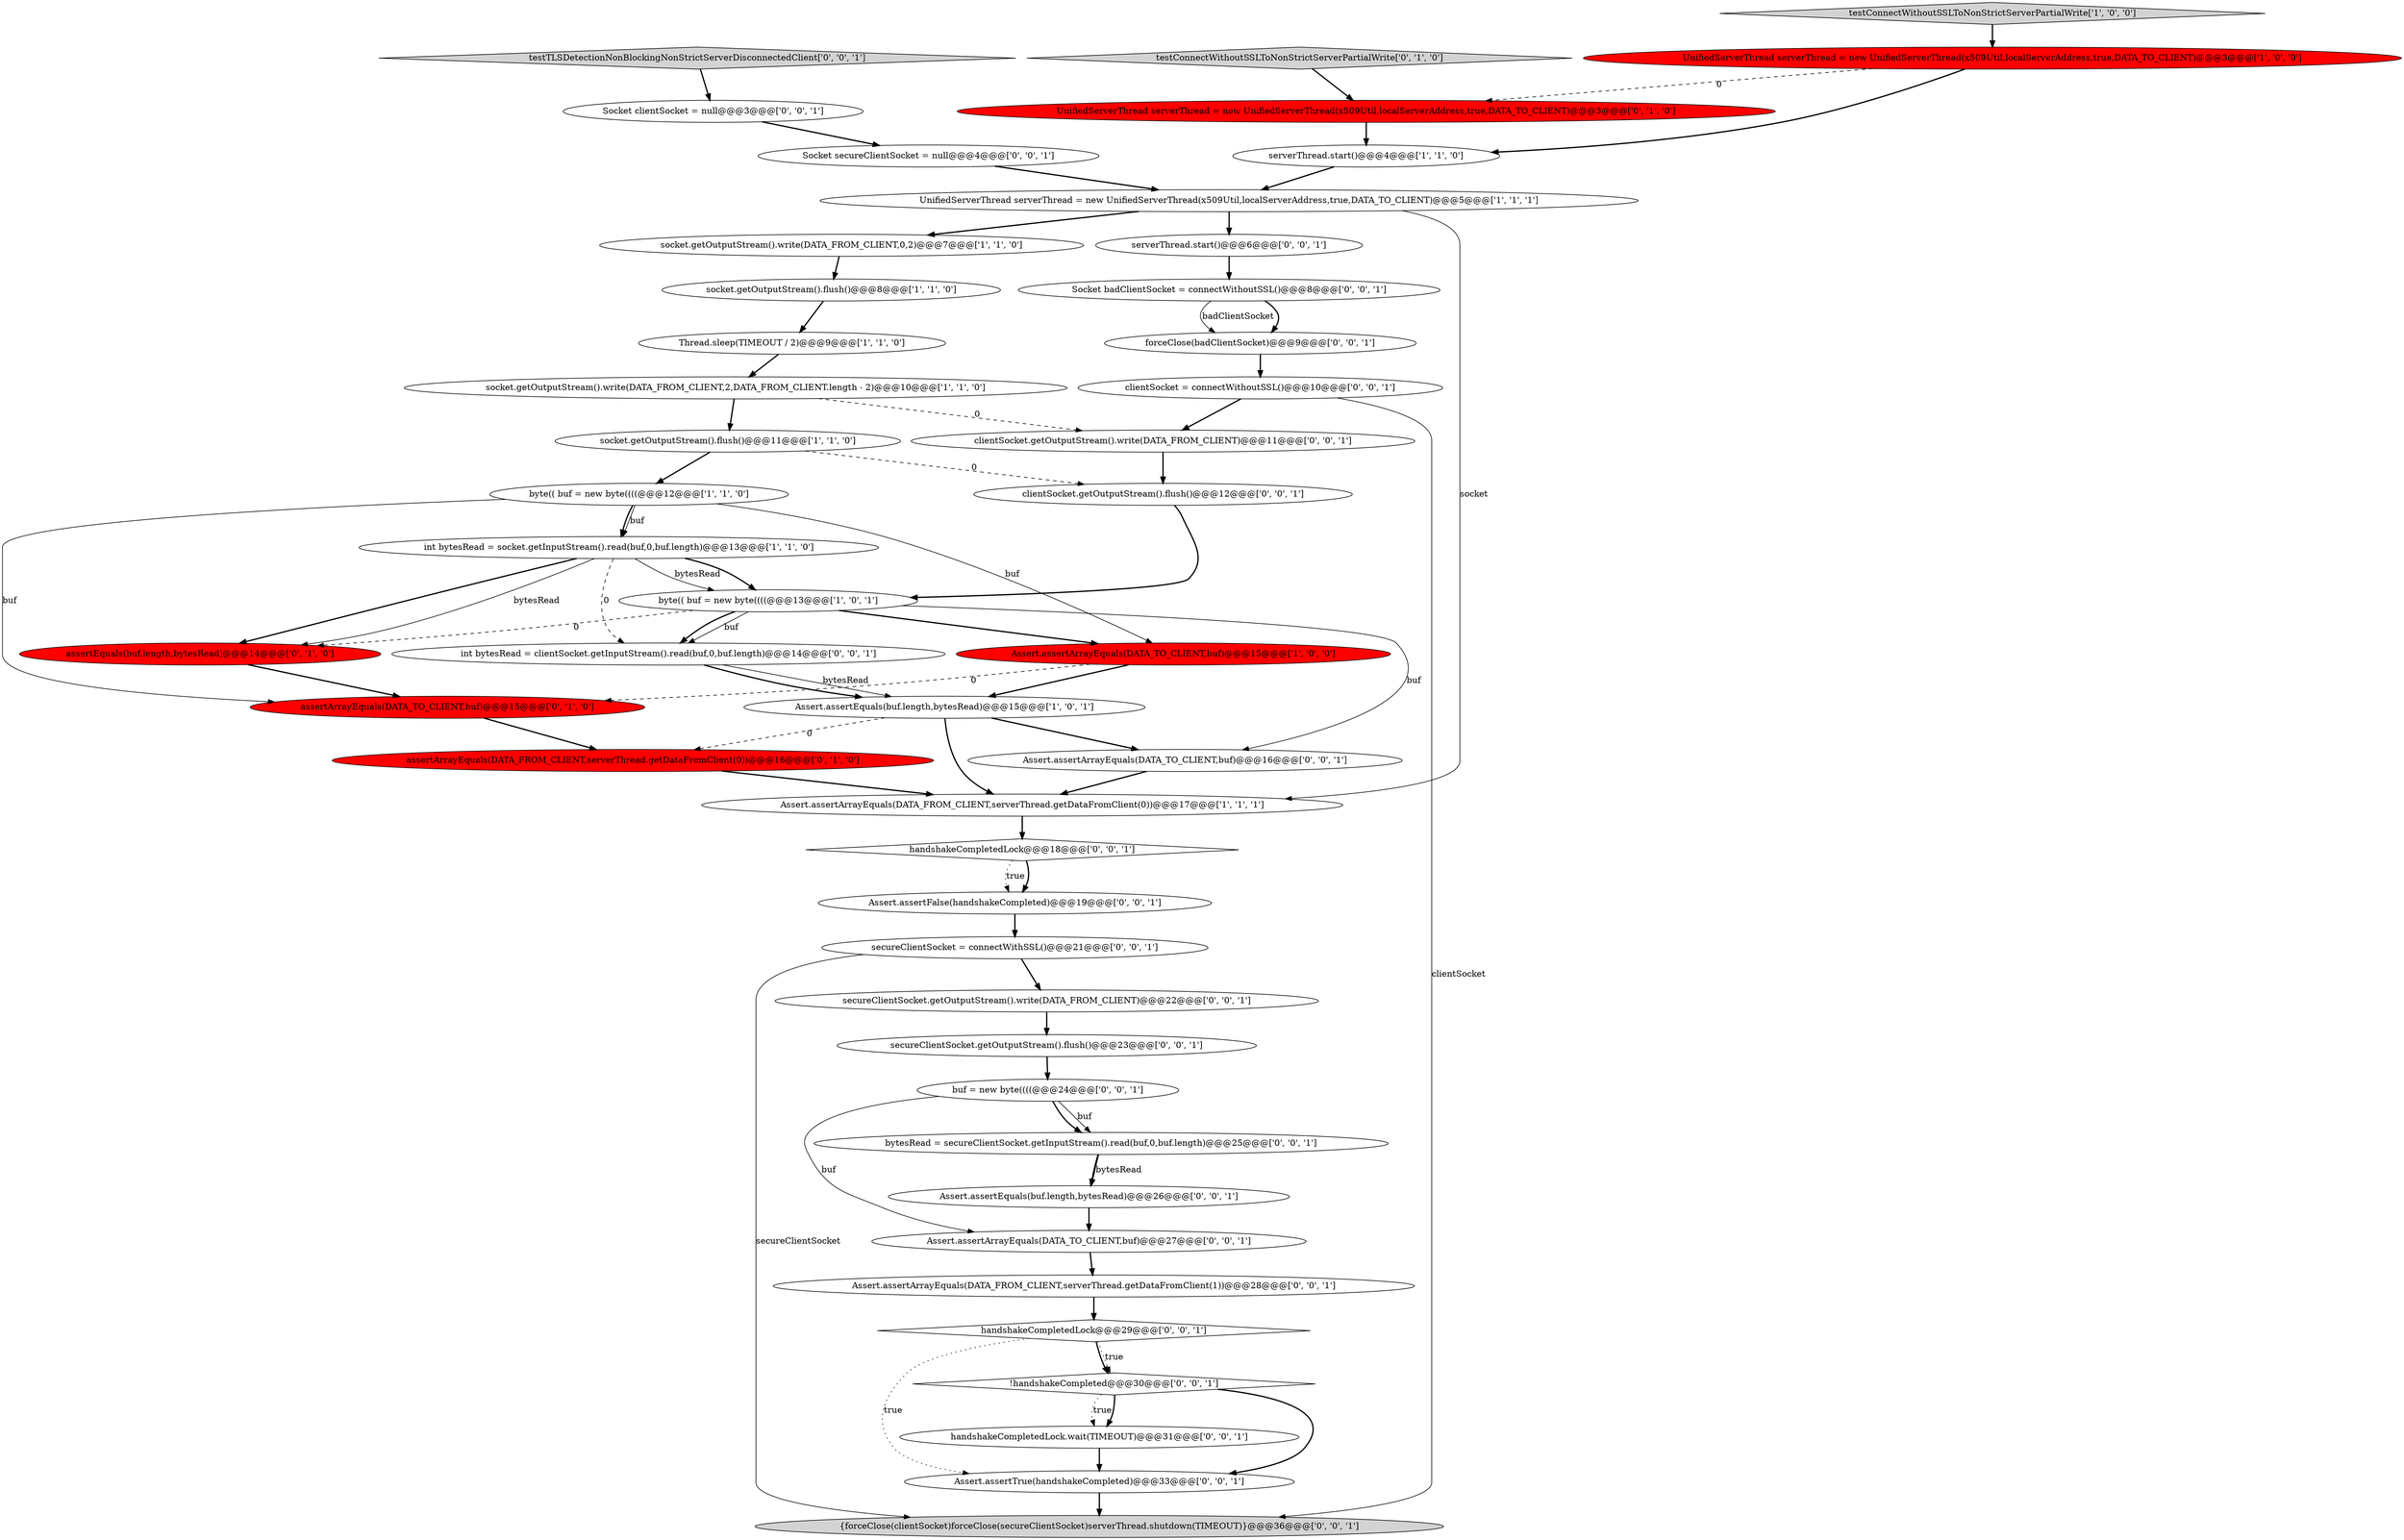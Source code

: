 digraph {
29 [style = filled, label = "handshakeCompletedLock.wait(TIMEOUT)@@@31@@@['0', '0', '1']", fillcolor = white, shape = ellipse image = "AAA0AAABBB3BBB"];
38 [style = filled, label = "Socket secureClientSocket = null@@@4@@@['0', '0', '1']", fillcolor = white, shape = ellipse image = "AAA0AAABBB3BBB"];
31 [style = filled, label = "secureClientSocket.getOutputStream().write(DATA_FROM_CLIENT)@@@22@@@['0', '0', '1']", fillcolor = white, shape = ellipse image = "AAA0AAABBB3BBB"];
2 [style = filled, label = "socket.getOutputStream().write(DATA_FROM_CLIENT,0,2)@@@7@@@['1', '1', '0']", fillcolor = white, shape = ellipse image = "AAA0AAABBB1BBB"];
43 [style = filled, label = "int bytesRead = clientSocket.getInputStream().read(buf,0,buf.length)@@@14@@@['0', '0', '1']", fillcolor = white, shape = ellipse image = "AAA0AAABBB3BBB"];
16 [style = filled, label = "testConnectWithoutSSLToNonStrictServerPartialWrite['0', '1', '0']", fillcolor = lightgray, shape = diamond image = "AAA0AAABBB2BBB"];
22 [style = filled, label = "!handshakeCompleted@@@30@@@['0', '0', '1']", fillcolor = white, shape = diamond image = "AAA0AAABBB3BBB"];
8 [style = filled, label = "testConnectWithoutSSLToNonStrictServerPartialWrite['1', '0', '0']", fillcolor = lightgray, shape = diamond image = "AAA0AAABBB1BBB"];
6 [style = filled, label = "UnifiedServerThread serverThread = new UnifiedServerThread(x509Util,localServerAddress,true,DATA_TO_CLIENT)@@@5@@@['1', '1', '1']", fillcolor = white, shape = ellipse image = "AAA0AAABBB1BBB"];
23 [style = filled, label = "clientSocket = connectWithoutSSL()@@@10@@@['0', '0', '1']", fillcolor = white, shape = ellipse image = "AAA0AAABBB3BBB"];
7 [style = filled, label = "Assert.assertArrayEquals(DATA_FROM_CLIENT,serverThread.getDataFromClient(0))@@@17@@@['1', '1', '1']", fillcolor = white, shape = ellipse image = "AAA0AAABBB1BBB"];
11 [style = filled, label = "socket.getOutputStream().flush()@@@8@@@['1', '1', '0']", fillcolor = white, shape = ellipse image = "AAA0AAABBB1BBB"];
18 [style = filled, label = "assertArrayEquals(DATA_FROM_CLIENT,serverThread.getDataFromClient(0))@@@16@@@['0', '1', '0']", fillcolor = red, shape = ellipse image = "AAA1AAABBB2BBB"];
25 [style = filled, label = "Socket badClientSocket = connectWithoutSSL()@@@8@@@['0', '0', '1']", fillcolor = white, shape = ellipse image = "AAA0AAABBB3BBB"];
37 [style = filled, label = "Assert.assertArrayEquals(DATA_TO_CLIENT,buf)@@@16@@@['0', '0', '1']", fillcolor = white, shape = ellipse image = "AAA0AAABBB3BBB"];
14 [style = filled, label = "socket.getOutputStream().write(DATA_FROM_CLIENT,2,DATA_FROM_CLIENT.length - 2)@@@10@@@['1', '1', '0']", fillcolor = white, shape = ellipse image = "AAA0AAABBB1BBB"];
17 [style = filled, label = "assertArrayEquals(DATA_TO_CLIENT,buf)@@@15@@@['0', '1', '0']", fillcolor = red, shape = ellipse image = "AAA1AAABBB2BBB"];
35 [style = filled, label = "Assert.assertEquals(buf.length,bytesRead)@@@26@@@['0', '0', '1']", fillcolor = white, shape = ellipse image = "AAA0AAABBB3BBB"];
9 [style = filled, label = "byte(( buf = new byte((((@@@13@@@['1', '0', '1']", fillcolor = white, shape = ellipse image = "AAA0AAABBB1BBB"];
13 [style = filled, label = "socket.getOutputStream().flush()@@@11@@@['1', '1', '0']", fillcolor = white, shape = ellipse image = "AAA0AAABBB1BBB"];
15 [style = filled, label = "assertEquals(buf.length,bytesRead)@@@14@@@['0', '1', '0']", fillcolor = red, shape = ellipse image = "AAA1AAABBB2BBB"];
42 [style = filled, label = "buf = new byte((((@@@24@@@['0', '0', '1']", fillcolor = white, shape = ellipse image = "AAA0AAABBB3BBB"];
26 [style = filled, label = "testTLSDetectionNonBlockingNonStrictServerDisconnectedClient['0', '0', '1']", fillcolor = lightgray, shape = diamond image = "AAA0AAABBB3BBB"];
4 [style = filled, label = "Assert.assertArrayEquals(DATA_TO_CLIENT,buf)@@@15@@@['1', '0', '0']", fillcolor = red, shape = ellipse image = "AAA1AAABBB1BBB"];
28 [style = filled, label = "handshakeCompletedLock@@@18@@@['0', '0', '1']", fillcolor = white, shape = diamond image = "AAA0AAABBB3BBB"];
0 [style = filled, label = "Thread.sleep(TIMEOUT / 2)@@@9@@@['1', '1', '0']", fillcolor = white, shape = ellipse image = "AAA0AAABBB1BBB"];
20 [style = filled, label = "bytesRead = secureClientSocket.getInputStream().read(buf,0,buf.length)@@@25@@@['0', '0', '1']", fillcolor = white, shape = ellipse image = "AAA0AAABBB3BBB"];
40 [style = filled, label = "Assert.assertFalse(handshakeCompleted)@@@19@@@['0', '0', '1']", fillcolor = white, shape = ellipse image = "AAA0AAABBB3BBB"];
44 [style = filled, label = "{forceClose(clientSocket)forceClose(secureClientSocket)serverThread.shutdown(TIMEOUT)}@@@36@@@['0', '0', '1']", fillcolor = lightgray, shape = ellipse image = "AAA0AAABBB3BBB"];
36 [style = filled, label = "Socket clientSocket = null@@@3@@@['0', '0', '1']", fillcolor = white, shape = ellipse image = "AAA0AAABBB3BBB"];
32 [style = filled, label = "clientSocket.getOutputStream().flush()@@@12@@@['0', '0', '1']", fillcolor = white, shape = ellipse image = "AAA0AAABBB3BBB"];
21 [style = filled, label = "serverThread.start()@@@6@@@['0', '0', '1']", fillcolor = white, shape = ellipse image = "AAA0AAABBB3BBB"];
3 [style = filled, label = "serverThread.start()@@@4@@@['1', '1', '0']", fillcolor = white, shape = ellipse image = "AAA0AAABBB1BBB"];
24 [style = filled, label = "secureClientSocket = connectWithSSL()@@@21@@@['0', '0', '1']", fillcolor = white, shape = ellipse image = "AAA0AAABBB3BBB"];
10 [style = filled, label = "UnifiedServerThread serverThread = new UnifiedServerThread(x509Util,localServerAddress,true,DATA_TO_CLIENT)@@@3@@@['1', '0', '0']", fillcolor = red, shape = ellipse image = "AAA1AAABBB1BBB"];
41 [style = filled, label = "handshakeCompletedLock@@@29@@@['0', '0', '1']", fillcolor = white, shape = diamond image = "AAA0AAABBB3BBB"];
45 [style = filled, label = "Assert.assertArrayEquals(DATA_TO_CLIENT,buf)@@@27@@@['0', '0', '1']", fillcolor = white, shape = ellipse image = "AAA0AAABBB3BBB"];
19 [style = filled, label = "UnifiedServerThread serverThread = new UnifiedServerThread(x509Util,localServerAddress,true,DATA_TO_CLIENT)@@@3@@@['0', '1', '0']", fillcolor = red, shape = ellipse image = "AAA1AAABBB2BBB"];
33 [style = filled, label = "secureClientSocket.getOutputStream().flush()@@@23@@@['0', '0', '1']", fillcolor = white, shape = ellipse image = "AAA0AAABBB3BBB"];
39 [style = filled, label = "Assert.assertArrayEquals(DATA_FROM_CLIENT,serverThread.getDataFromClient(1))@@@28@@@['0', '0', '1']", fillcolor = white, shape = ellipse image = "AAA0AAABBB3BBB"];
27 [style = filled, label = "clientSocket.getOutputStream().write(DATA_FROM_CLIENT)@@@11@@@['0', '0', '1']", fillcolor = white, shape = ellipse image = "AAA0AAABBB3BBB"];
30 [style = filled, label = "Assert.assertTrue(handshakeCompleted)@@@33@@@['0', '0', '1']", fillcolor = white, shape = ellipse image = "AAA0AAABBB3BBB"];
12 [style = filled, label = "Assert.assertEquals(buf.length,bytesRead)@@@15@@@['1', '0', '1']", fillcolor = white, shape = ellipse image = "AAA0AAABBB1BBB"];
5 [style = filled, label = "byte(( buf = new byte((((@@@12@@@['1', '1', '0']", fillcolor = white, shape = ellipse image = "AAA0AAABBB1BBB"];
34 [style = filled, label = "forceClose(badClientSocket)@@@9@@@['0', '0', '1']", fillcolor = white, shape = ellipse image = "AAA0AAABBB3BBB"];
1 [style = filled, label = "int bytesRead = socket.getInputStream().read(buf,0,buf.length)@@@13@@@['1', '1', '0']", fillcolor = white, shape = ellipse image = "AAA0AAABBB1BBB"];
8->10 [style = bold, label=""];
41->30 [style = dotted, label="true"];
22->29 [style = dotted, label="true"];
27->32 [style = bold, label=""];
41->22 [style = dotted, label="true"];
28->40 [style = bold, label=""];
1->15 [style = solid, label="bytesRead"];
25->34 [style = bold, label=""];
23->27 [style = bold, label=""];
29->30 [style = bold, label=""];
5->17 [style = solid, label="buf"];
4->17 [style = dashed, label="0"];
1->43 [style = dashed, label="0"];
10->19 [style = dashed, label="0"];
6->21 [style = bold, label=""];
20->35 [style = solid, label="bytesRead"];
1->15 [style = bold, label=""];
9->4 [style = bold, label=""];
26->36 [style = bold, label=""];
42->20 [style = bold, label=""];
1->9 [style = solid, label="bytesRead"];
22->29 [style = bold, label=""];
9->43 [style = solid, label="buf"];
3->6 [style = bold, label=""];
10->3 [style = bold, label=""];
5->4 [style = solid, label="buf"];
21->25 [style = bold, label=""];
9->43 [style = bold, label=""];
16->19 [style = bold, label=""];
23->44 [style = solid, label="clientSocket"];
14->27 [style = dashed, label="0"];
12->7 [style = bold, label=""];
12->37 [style = bold, label=""];
1->9 [style = bold, label=""];
37->7 [style = bold, label=""];
22->30 [style = bold, label=""];
38->6 [style = bold, label=""];
43->12 [style = solid, label="bytesRead"];
6->2 [style = bold, label=""];
42->45 [style = solid, label="buf"];
13->32 [style = dashed, label="0"];
6->7 [style = solid, label="socket"];
32->9 [style = bold, label=""];
5->1 [style = bold, label=""];
9->37 [style = solid, label="buf"];
15->17 [style = bold, label=""];
0->14 [style = bold, label=""];
11->0 [style = bold, label=""];
7->28 [style = bold, label=""];
43->12 [style = bold, label=""];
24->31 [style = bold, label=""];
33->42 [style = bold, label=""];
31->33 [style = bold, label=""];
25->34 [style = solid, label="badClientSocket"];
13->5 [style = bold, label=""];
35->45 [style = bold, label=""];
4->12 [style = bold, label=""];
12->18 [style = dashed, label="0"];
40->24 [style = bold, label=""];
39->41 [style = bold, label=""];
34->23 [style = bold, label=""];
42->20 [style = solid, label="buf"];
41->22 [style = bold, label=""];
36->38 [style = bold, label=""];
14->13 [style = bold, label=""];
20->35 [style = bold, label=""];
18->7 [style = bold, label=""];
5->1 [style = solid, label="buf"];
19->3 [style = bold, label=""];
24->44 [style = solid, label="secureClientSocket"];
2->11 [style = bold, label=""];
28->40 [style = dotted, label="true"];
17->18 [style = bold, label=""];
30->44 [style = bold, label=""];
45->39 [style = bold, label=""];
9->15 [style = dashed, label="0"];
}
